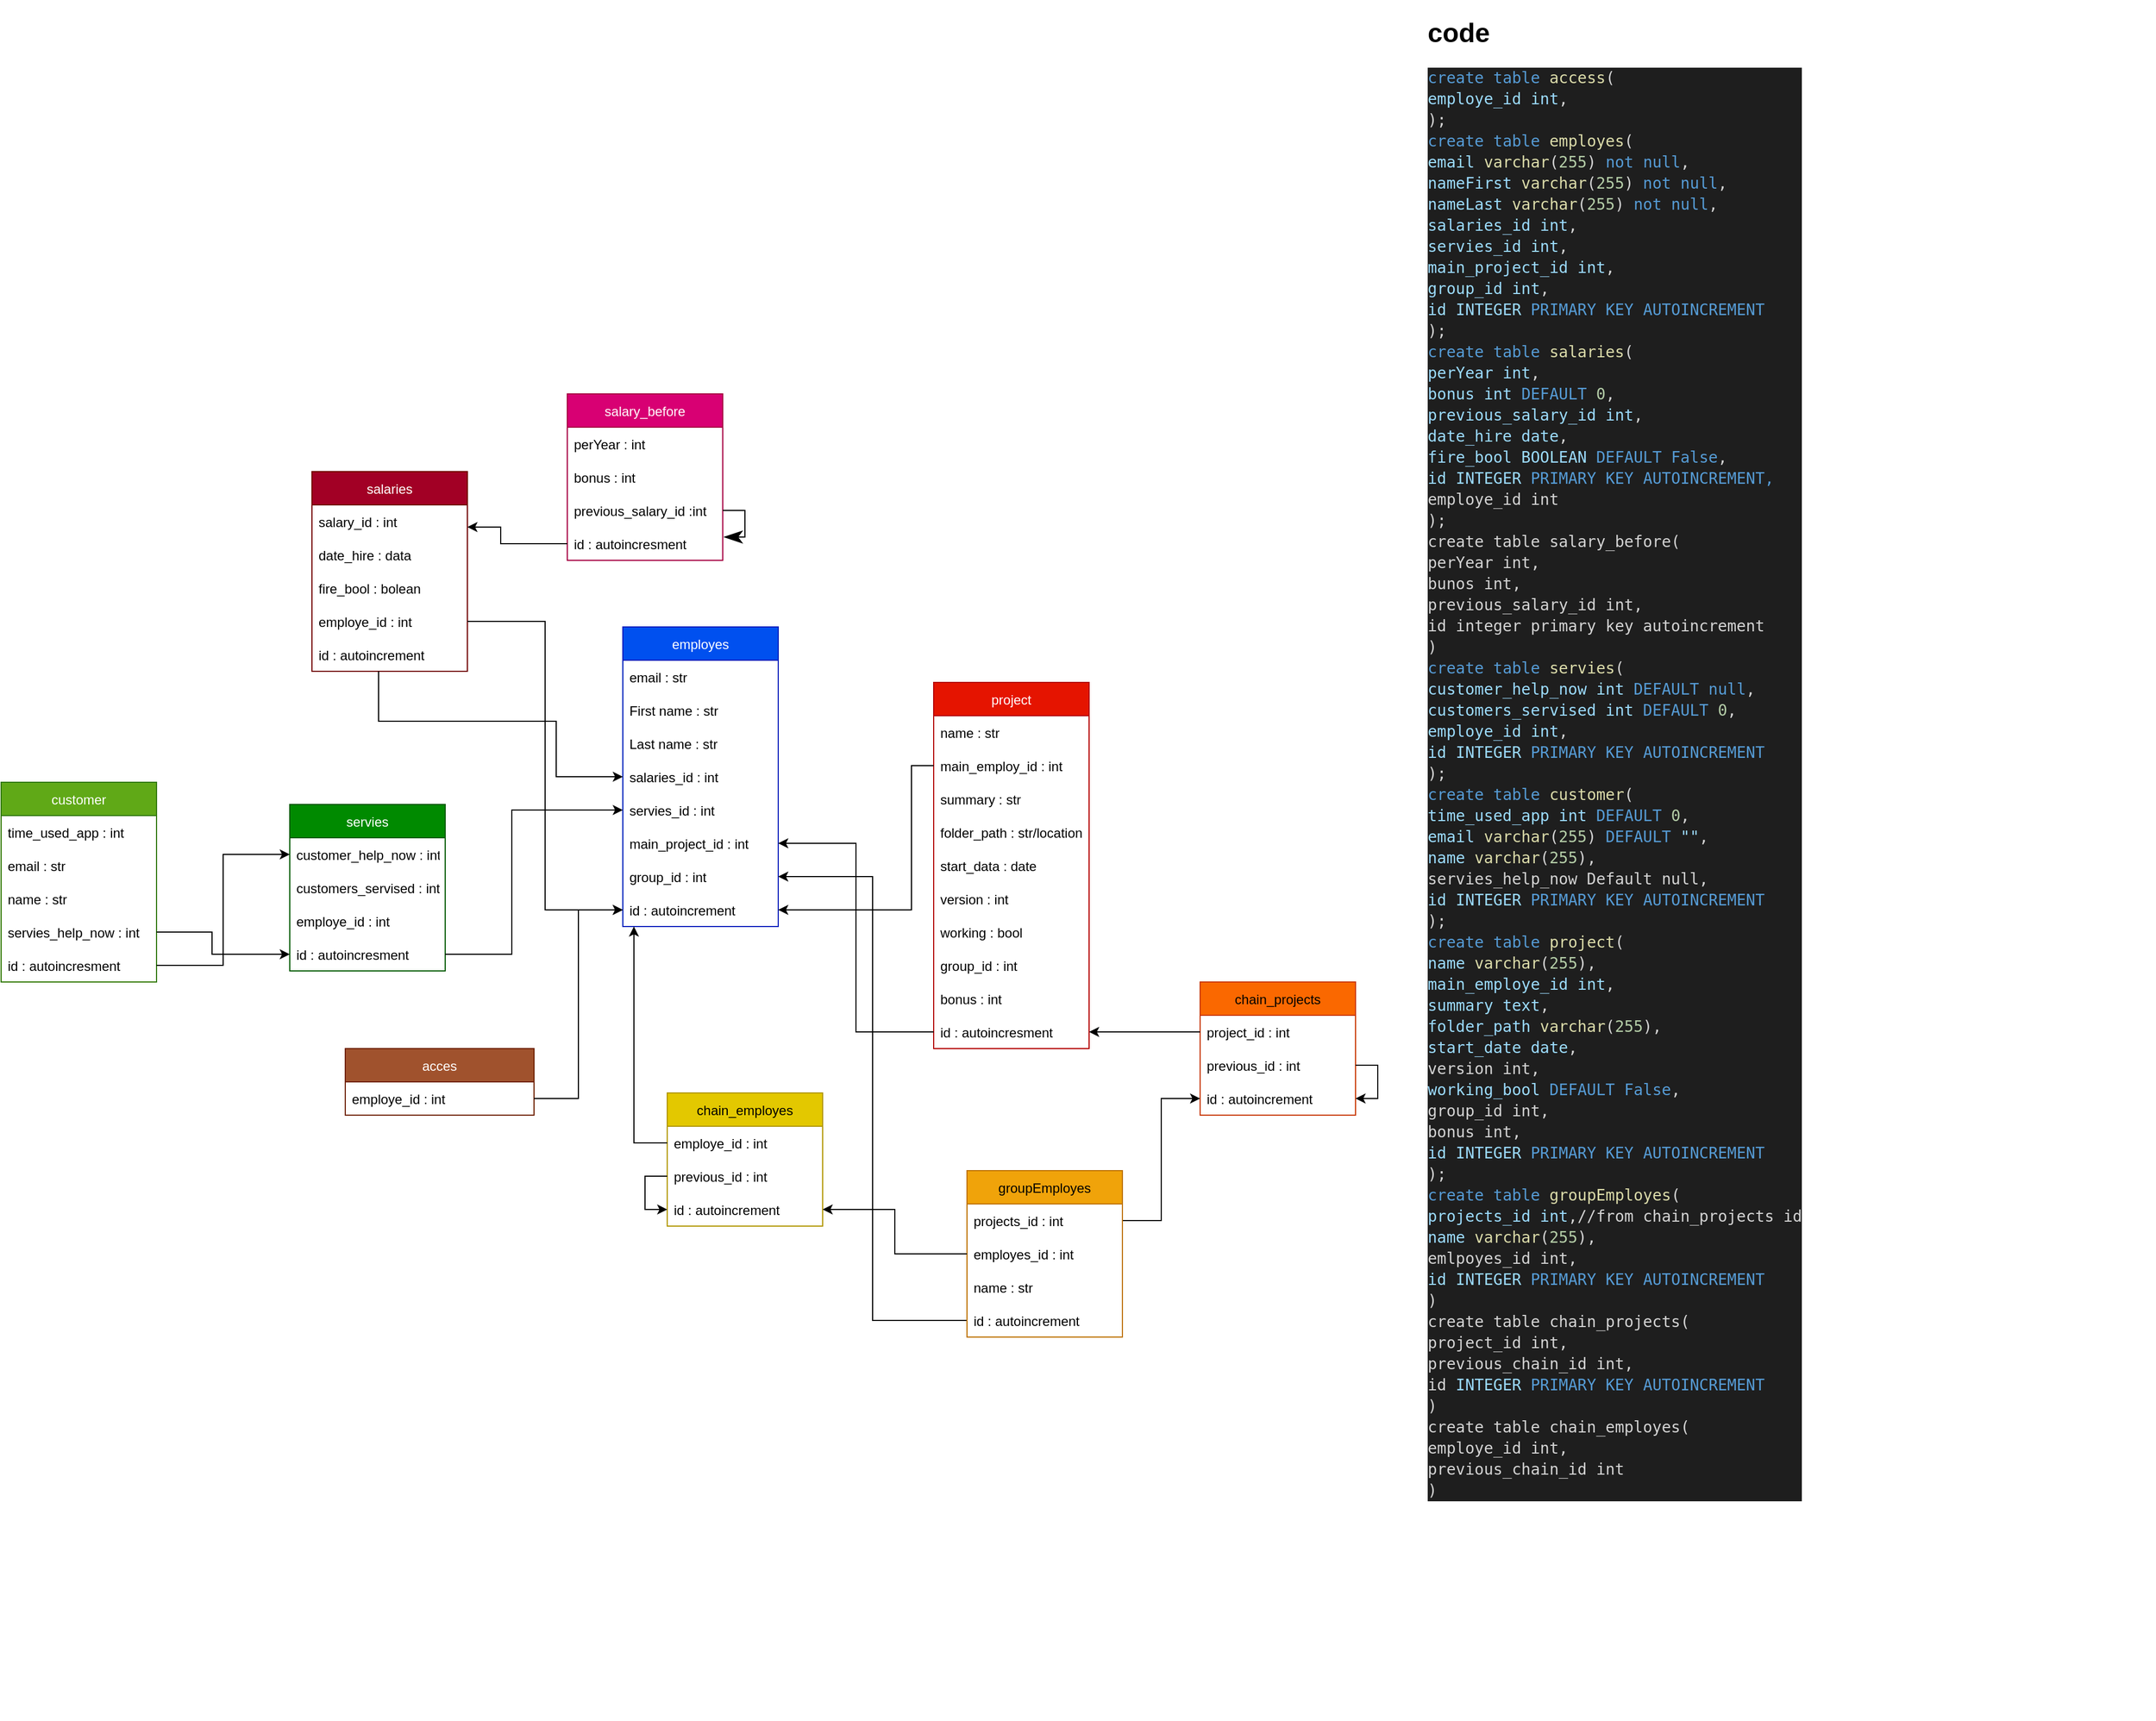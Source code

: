 <mxfile version="20.3.0" type="device"><diagram name="Page-1" id="e56a1550-8fbb-45ad-956c-1786394a9013"><mxGraphModel dx="1586" dy="1883" grid="1" gridSize="10" guides="1" tooltips="1" connect="1" arrows="1" fold="1" page="1" pageScale="1" pageWidth="1100" pageHeight="850" background="none" math="0" shadow="0"><root><mxCell id="0"/><mxCell id="1" parent="0"/><mxCell id="JQu5WF85a9ylKE_oTRiF-2" value="acces" style="swimlane;fontStyle=0;childLayout=stackLayout;horizontal=1;startSize=30;horizontalStack=0;resizeParent=1;resizeParentMax=0;resizeLast=0;collapsible=1;marginBottom=0;rounded=0;fillColor=#a0522d;fontColor=#ffffff;strokeColor=#6D1F00;" parent="1" vertex="1"><mxGeometry x="330" y="740" width="170" height="60" as="geometry"><mxRectangle x="150" y="130" width="60" height="30" as="alternateBounds"/></mxGeometry></mxCell><mxCell id="JQu5WF85a9ylKE_oTRiF-3" value="employe_id : int" style="text;strokeColor=none;fillColor=none;align=left;verticalAlign=middle;spacingLeft=4;spacingRight=4;overflow=hidden;points=[[0,0.5],[1,0.5]];portConstraint=eastwest;rotatable=0;rounded=0;" parent="JQu5WF85a9ylKE_oTRiF-2" vertex="1"><mxGeometry y="30" width="170" height="30" as="geometry"/></mxCell><mxCell id="JQu5WF85a9ylKE_oTRiF-6" value="&lt;h1&gt;&lt;span style=&quot;background-color: initial;&quot;&gt;code&lt;/span&gt;&lt;/h1&gt;&lt;h1&gt;&lt;div style=&quot;background-color: rgb(30, 30, 30); font-family: &amp;quot;Droid Sans Mono&amp;quot;, &amp;quot;monospace&amp;quot;, monospace; font-weight: normal; font-size: 14px; line-height: 19px;&quot;&gt;&lt;div style=&quot;color: rgb(212, 212, 212);&quot;&gt;&lt;span style=&quot;color: #569cd6;&quot;&gt;create&lt;/span&gt; &lt;span style=&quot;color: #569cd6;&quot;&gt;table&lt;/span&gt; &lt;span style=&quot;color: #dcdcaa;&quot;&gt;access&lt;/span&gt;(&lt;/div&gt;&lt;div style=&quot;color: rgb(212, 212, 212);&quot;&gt;&lt;span style=&quot;color: rgb(156, 220, 254);&quot;&gt;employe_id&lt;/span&gt; &lt;span style=&quot;color: rgb(156, 220, 254);&quot;&gt;int&lt;/span&gt;,&lt;br&gt;&lt;/div&gt;&lt;div style=&quot;color: rgb(212, 212, 212);&quot;&gt;);&lt;br&gt;&lt;/div&gt;&lt;div style=&quot;color: rgb(212, 212, 212);&quot;&gt;&lt;span style=&quot;color: #569cd6;&quot;&gt;create&lt;/span&gt; &lt;span style=&quot;color: #569cd6;&quot;&gt;table&lt;/span&gt; &lt;span style=&quot;color: #dcdcaa;&quot;&gt;employes&lt;/span&gt;(&lt;/div&gt;&lt;div style=&quot;color: rgb(212, 212, 212);&quot;&gt;    &lt;span style=&quot;color: #9cdcfe;&quot;&gt;email&lt;/span&gt; &lt;span style=&quot;color: #dcdcaa;&quot;&gt;varchar&lt;/span&gt;(&lt;span style=&quot;color: #b5cea8;&quot;&gt;255&lt;/span&gt;) &lt;span style=&quot;color: #569cd6;&quot;&gt;not&lt;/span&gt; &lt;span style=&quot;color: #569cd6;&quot;&gt;null&lt;/span&gt;,&lt;/div&gt;&lt;div style=&quot;color: rgb(212, 212, 212);&quot;&gt;    &lt;span style=&quot;color: #9cdcfe;&quot;&gt;nameFirst&lt;/span&gt; &lt;span style=&quot;color: #dcdcaa;&quot;&gt;varchar&lt;/span&gt;(&lt;span style=&quot;color: #b5cea8;&quot;&gt;255&lt;/span&gt;) &lt;span style=&quot;color: #569cd6;&quot;&gt;not&lt;/span&gt; &lt;span style=&quot;color: #569cd6;&quot;&gt;null&lt;/span&gt;,&lt;/div&gt;&lt;div style=&quot;color: rgb(212, 212, 212);&quot;&gt;    &lt;span style=&quot;color: #9cdcfe;&quot;&gt;nameLast&lt;/span&gt; &lt;span style=&quot;color: #dcdcaa;&quot;&gt;varchar&lt;/span&gt;(&lt;span style=&quot;color: #b5cea8;&quot;&gt;255&lt;/span&gt;) &lt;span style=&quot;color: #569cd6;&quot;&gt;not&lt;/span&gt; &lt;span style=&quot;color: #569cd6;&quot;&gt;null&lt;/span&gt;,&lt;/div&gt;&lt;div style=&quot;color: rgb(212, 212, 212);&quot;&gt;    &lt;span style=&quot;color: #9cdcfe;&quot;&gt;salaries_id&lt;/span&gt; &lt;span style=&quot;color: #9cdcfe;&quot;&gt;int&lt;/span&gt;,&lt;/div&gt;&lt;div style=&quot;color: rgb(212, 212, 212);&quot;&gt;    &lt;span style=&quot;color: #9cdcfe;&quot;&gt;servies_id&lt;/span&gt; &lt;span style=&quot;color: #9cdcfe;&quot;&gt;int&lt;/span&gt;,&lt;/div&gt;&lt;div style=&quot;color: rgb(212, 212, 212);&quot;&gt;    &lt;span style=&quot;color: #9cdcfe;&quot;&gt;main_project_id&lt;/span&gt; &lt;span style=&quot;color: #9cdcfe;&quot;&gt;int&lt;/span&gt;,&lt;/div&gt;&lt;div style=&quot;color: rgb(212, 212, 212);&quot;&gt;    &lt;span style=&quot;color: #9cdcfe;&quot;&gt;group_id&lt;/span&gt; &lt;span style=&quot;color: #9cdcfe;&quot;&gt;int&lt;/span&gt;,&lt;/div&gt;&lt;div style=&quot;color: rgb(212, 212, 212);&quot;&gt;    &lt;span style=&quot;color: #9cdcfe;&quot;&gt;id&lt;/span&gt; &lt;span style=&quot;color: #9cdcfe;&quot;&gt;INTEGER&lt;/span&gt; &lt;span style=&quot;color: #569cd6;&quot;&gt;PRIMARY&lt;/span&gt; &lt;span style=&quot;color: #569cd6;&quot;&gt;KEY&lt;/span&gt; &lt;span style=&quot;color: #569cd6;&quot;&gt;AUTOINCREMENT&lt;/span&gt;&lt;/div&gt;&lt;div style=&quot;color: rgb(212, 212, 212);&quot;&gt;);&lt;/div&gt;&lt;div style=&quot;color: rgb(212, 212, 212);&quot;&gt;&lt;span style=&quot;color: #569cd6;&quot;&gt;create&lt;/span&gt; &lt;span style=&quot;color: #569cd6;&quot;&gt;table&lt;/span&gt; &lt;span style=&quot;color: #dcdcaa;&quot;&gt;salaries&lt;/span&gt;(&lt;/div&gt;&lt;div style=&quot;color: rgb(212, 212, 212);&quot;&gt;    &lt;span style=&quot;color: #9cdcfe;&quot;&gt;perYear&lt;/span&gt; &lt;span style=&quot;color: #9cdcfe;&quot;&gt;int&lt;/span&gt;,&lt;/div&gt;&lt;div style=&quot;color: rgb(212, 212, 212);&quot;&gt;    &lt;span style=&quot;color: #9cdcfe;&quot;&gt;bonus&lt;/span&gt; &lt;span style=&quot;color: #9cdcfe;&quot;&gt;int&lt;/span&gt; &lt;span style=&quot;color: #569cd6;&quot;&gt;DEFAULT&lt;/span&gt; &lt;span style=&quot;color: #b5cea8;&quot;&gt;0&lt;/span&gt;,&lt;/div&gt;&lt;div style=&quot;&quot;&gt;&lt;font color=&quot;#9cdcfe&quot;&gt;previous_salary_id int&lt;/font&gt;&lt;font color=&quot;#d4d4d4&quot;&gt;,&lt;/font&gt;&lt;/div&gt;&lt;div style=&quot;color: rgb(212, 212, 212);&quot;&gt;    &lt;span style=&quot;color: #9cdcfe;&quot;&gt;date_hire&lt;/span&gt; &lt;span style=&quot;color: #9cdcfe;&quot;&gt;date&lt;/span&gt;,&lt;/div&gt;&lt;div style=&quot;color: rgb(212, 212, 212);&quot;&gt;    &lt;span style=&quot;color: #9cdcfe;&quot;&gt;fire_bool&lt;/span&gt; &lt;span style=&quot;color: #9cdcfe;&quot;&gt;BOOLEAN&lt;/span&gt; &lt;span style=&quot;color: #569cd6;&quot;&gt;DEFAULT&lt;/span&gt; &lt;span style=&quot;color: #569cd6;&quot;&gt;False&lt;/span&gt;,&lt;/div&gt;&lt;div style=&quot;color: rgb(212, 212, 212);&quot;&gt;&lt;span style=&quot;color: rgb(156, 220, 254);&quot;&gt;id&lt;/span&gt; &lt;span style=&quot;color: rgb(156, 220, 254);&quot;&gt;INTEGER&lt;/span&gt; &lt;span style=&quot;color: rgb(86, 156, 214);&quot;&gt;PRIMARY&lt;/span&gt; &lt;span style=&quot;color: rgb(86, 156, 214);&quot;&gt;KEY&lt;/span&gt; &lt;span style=&quot;color: rgb(86, 156, 214);&quot;&gt;AUTOINCREMENT,&lt;/span&gt;&lt;br&gt;&lt;/div&gt;&lt;div style=&quot;color: rgb(212, 212, 212);&quot;&gt;employe_id int&lt;/div&gt;&lt;div style=&quot;color: rgb(212, 212, 212);&quot;&gt;);&lt;/div&gt;&lt;div style=&quot;color: rgb(212, 212, 212);&quot;&gt;create table salary_before(&lt;br&gt;&lt;/div&gt;&lt;div style=&quot;color: rgb(212, 212, 212);&quot;&gt;perYear int,&lt;/div&gt;&lt;div style=&quot;color: rgb(212, 212, 212);&quot;&gt;bunos int,&lt;/div&gt;&lt;div style=&quot;color: rgb(212, 212, 212);&quot;&gt;previous_salary_id int,&lt;/div&gt;&lt;div style=&quot;color: rgb(212, 212, 212);&quot;&gt;id integer primary key autoincrement&lt;/div&gt;&lt;div style=&quot;color: rgb(212, 212, 212);&quot;&gt;)&lt;/div&gt;&lt;div style=&quot;color: rgb(212, 212, 212);&quot;&gt;&lt;span style=&quot;color: #569cd6;&quot;&gt;create&lt;/span&gt; &lt;span style=&quot;color: #569cd6;&quot;&gt;table&lt;/span&gt; &lt;span style=&quot;color: #dcdcaa;&quot;&gt;servies&lt;/span&gt;(&lt;/div&gt;&lt;div style=&quot;color: rgb(212, 212, 212);&quot;&gt;    &lt;span style=&quot;color: #9cdcfe;&quot;&gt;customer_help_now&lt;/span&gt; &lt;span style=&quot;color: #9cdcfe;&quot;&gt;int&lt;/span&gt; &lt;span style=&quot;color: #569cd6;&quot;&gt;DEFAULT&lt;/span&gt; &lt;span style=&quot;color: #569cd6;&quot;&gt;null&lt;/span&gt;,&lt;/div&gt;&lt;div style=&quot;color: rgb(212, 212, 212);&quot;&gt;    &lt;span style=&quot;color: #9cdcfe;&quot;&gt;customers_servised&lt;/span&gt; &lt;span style=&quot;color: #9cdcfe;&quot;&gt;int&lt;/span&gt; &lt;span style=&quot;color: #569cd6;&quot;&gt;DEFAULT&lt;/span&gt; &lt;span style=&quot;color: #b5cea8;&quot;&gt;0&lt;/span&gt;,&lt;/div&gt;&lt;div style=&quot;color: rgb(212, 212, 212);&quot;&gt;    &lt;span style=&quot;color: #9cdcfe;&quot;&gt;employe_id&lt;/span&gt; &lt;span style=&quot;color: #9cdcfe;&quot;&gt;int&lt;/span&gt;,&lt;/div&gt;&lt;div style=&quot;color: rgb(212, 212, 212);&quot;&gt;    &lt;span style=&quot;color: #9cdcfe;&quot;&gt;id&lt;/span&gt; &lt;span style=&quot;color: #9cdcfe;&quot;&gt;INTEGER&lt;/span&gt; &lt;span style=&quot;color: #569cd6;&quot;&gt;PRIMARY&lt;/span&gt; &lt;span style=&quot;color: #569cd6;&quot;&gt;KEY&lt;/span&gt; &lt;span style=&quot;color: #569cd6;&quot;&gt;AUTOINCREMENT&lt;/span&gt;&lt;/div&gt;&lt;div style=&quot;color: rgb(212, 212, 212);&quot;&gt;);&lt;/div&gt;&lt;div style=&quot;color: rgb(212, 212, 212);&quot;&gt;&lt;span style=&quot;color: #569cd6;&quot;&gt;create&lt;/span&gt; &lt;span style=&quot;color: #569cd6;&quot;&gt;table&lt;/span&gt; &lt;span style=&quot;color: #dcdcaa;&quot;&gt;customer&lt;/span&gt;(&lt;/div&gt;&lt;div style=&quot;color: rgb(212, 212, 212);&quot;&gt;    &lt;span style=&quot;color: #9cdcfe;&quot;&gt;time_used_app&lt;/span&gt; &lt;span style=&quot;color: #9cdcfe;&quot;&gt;int&lt;/span&gt; &lt;span style=&quot;color: #569cd6;&quot;&gt;DEFAULT&lt;/span&gt; &lt;span style=&quot;color: #b5cea8;&quot;&gt;0&lt;/span&gt;,&lt;/div&gt;&lt;div style=&quot;color: rgb(212, 212, 212);&quot;&gt;    &lt;span style=&quot;color: #9cdcfe;&quot;&gt;email&lt;/span&gt; &lt;span style=&quot;color: #dcdcaa;&quot;&gt;varchar&lt;/span&gt;(&lt;span style=&quot;color: #b5cea8;&quot;&gt;255&lt;/span&gt;) &lt;span style=&quot;color: #569cd6;&quot;&gt;DEFAULT&lt;/span&gt; &lt;span style=&quot;color: #9cdcfe;&quot;&gt;&quot;&quot;&lt;/span&gt;,&lt;/div&gt;&lt;div style=&quot;color: rgb(212, 212, 212);&quot;&gt;    &lt;span style=&quot;color: #9cdcfe;&quot;&gt;name&lt;/span&gt; &lt;span style=&quot;color: #dcdcaa;&quot;&gt;varchar&lt;/span&gt;(&lt;span style=&quot;color: #b5cea8;&quot;&gt;255&lt;/span&gt;),&lt;/div&gt;&lt;div style=&quot;color: rgb(212, 212, 212);&quot;&gt;servies_help_now Default null,&lt;/div&gt;&lt;div style=&quot;color: rgb(212, 212, 212);&quot;&gt;    &lt;span style=&quot;color: #9cdcfe;&quot;&gt;id&lt;/span&gt; &lt;span style=&quot;color: #9cdcfe;&quot;&gt;INTEGER&lt;/span&gt; &lt;span style=&quot;color: #569cd6;&quot;&gt;PRIMARY&lt;/span&gt; &lt;span style=&quot;color: #569cd6;&quot;&gt;KEY&lt;/span&gt; &lt;span style=&quot;color: #569cd6;&quot;&gt;AUTOINCREMENT&lt;/span&gt;&lt;/div&gt;&lt;div style=&quot;color: rgb(212, 212, 212);&quot;&gt;);&lt;/div&gt;&lt;div style=&quot;color: rgb(212, 212, 212);&quot;&gt;&lt;span style=&quot;color: #569cd6;&quot;&gt;create&lt;/span&gt; &lt;span style=&quot;color: #569cd6;&quot;&gt;table&lt;/span&gt; &lt;span style=&quot;color: #dcdcaa;&quot;&gt;project&lt;/span&gt;(&lt;/div&gt;&lt;div style=&quot;color: rgb(212, 212, 212);&quot;&gt;    &lt;span style=&quot;color: #9cdcfe;&quot;&gt;name&lt;/span&gt; &lt;span style=&quot;color: #dcdcaa;&quot;&gt;varchar&lt;/span&gt;(&lt;span style=&quot;color: #b5cea8;&quot;&gt;255&lt;/span&gt;),&lt;/div&gt;&lt;div style=&quot;color: rgb(212, 212, 212);&quot;&gt;    &lt;span style=&quot;color: #9cdcfe;&quot;&gt;main_employe_id&lt;/span&gt; &lt;span style=&quot;color: #9cdcfe;&quot;&gt;int&lt;/span&gt;,&lt;/div&gt;&lt;div style=&quot;color: rgb(212, 212, 212);&quot;&gt;    &lt;span style=&quot;color: #9cdcfe;&quot;&gt;summary&lt;/span&gt; &lt;span style=&quot;color: #9cdcfe;&quot;&gt;text&lt;/span&gt;,&lt;/div&gt;&lt;div style=&quot;color: rgb(212, 212, 212);&quot;&gt;    &lt;span style=&quot;color: #9cdcfe;&quot;&gt;folder_path&lt;/span&gt; &lt;span style=&quot;color: #dcdcaa;&quot;&gt;varchar&lt;/span&gt;(&lt;span style=&quot;color: #b5cea8;&quot;&gt;255&lt;/span&gt;),&lt;/div&gt;&lt;div style=&quot;color: rgb(212, 212, 212);&quot;&gt;    &lt;span style=&quot;color: #9cdcfe;&quot;&gt;start_date&lt;/span&gt; &lt;span style=&quot;color: #9cdcfe;&quot;&gt;date&lt;/span&gt;,&lt;/div&gt;&lt;div style=&quot;color: rgb(212, 212, 212);&quot;&gt;version int,&lt;/div&gt;&lt;div style=&quot;color: rgb(212, 212, 212);&quot;&gt;    &lt;span style=&quot;color: #9cdcfe;&quot;&gt;working_bool&lt;/span&gt; &lt;span style=&quot;color: #569cd6;&quot;&gt;DEFAULT&lt;/span&gt; &lt;span style=&quot;color: #569cd6;&quot;&gt;False&lt;/span&gt;,&lt;/div&gt;&lt;div style=&quot;color: rgb(212, 212, 212);&quot;&gt;group_id int,&lt;/div&gt;&lt;div style=&quot;color: rgb(212, 212, 212);&quot;&gt;bonus int,&lt;/div&gt;&lt;div style=&quot;color: rgb(212, 212, 212);&quot;&gt;    &lt;span style=&quot;color: #9cdcfe;&quot;&gt;id&lt;/span&gt; &lt;span style=&quot;color: #9cdcfe;&quot;&gt;INTEGER&lt;/span&gt; &lt;span style=&quot;color: #569cd6;&quot;&gt;PRIMARY&lt;/span&gt; &lt;span style=&quot;color: #569cd6;&quot;&gt;KEY&lt;/span&gt; &lt;span style=&quot;color: #569cd6;&quot;&gt;AUTOINCREMENT&lt;/span&gt;&lt;/div&gt;&lt;div style=&quot;color: rgb(212, 212, 212);&quot;&gt;);&lt;/div&gt;&lt;div style=&quot;color: rgb(212, 212, 212);&quot;&gt;&lt;div style=&quot;line-height: 19px;&quot;&gt;&lt;div&gt;&lt;span style=&quot;color: #569cd6;&quot;&gt;create&lt;/span&gt; &lt;span style=&quot;color: #569cd6;&quot;&gt;table&lt;/span&gt; &lt;span style=&quot;color: #dcdcaa;&quot;&gt;groupEmployes&lt;/span&gt;(&lt;/div&gt;&lt;div&gt;&lt;span style=&quot;color: #9cdcfe;&quot;&gt;projects_id&lt;/span&gt; &lt;span style=&quot;color: #9cdcfe;&quot;&gt;int&lt;/span&gt;,//from chain_projects id&lt;/div&gt;&lt;div&gt;    &lt;span style=&quot;color: #9cdcfe;&quot;&gt;name&lt;/span&gt; &lt;span style=&quot;color: #dcdcaa;&quot;&gt;varchar&lt;/span&gt;(&lt;span style=&quot;color: #b5cea8;&quot;&gt;255&lt;/span&gt;),&lt;/div&gt;&lt;div&gt;emlpoyes_id int,&lt;/div&gt;&lt;div&gt;    &lt;span style=&quot;color: #9cdcfe;&quot;&gt;id&lt;/span&gt; &lt;span style=&quot;color: #9cdcfe;&quot;&gt;INTEGER&lt;/span&gt; &lt;span style=&quot;color: #569cd6;&quot;&gt;PRIMARY&lt;/span&gt; &lt;span style=&quot;color: #569cd6;&quot;&gt;KEY&lt;/span&gt; &lt;span style=&quot;color: #569cd6;&quot;&gt;AUTOINCREMENT&lt;/span&gt;&lt;/div&gt;&lt;div&gt;)&lt;/div&gt;&lt;div&gt;create table chain_projects(&lt;/div&gt;&lt;div&gt;project_id int,&lt;/div&gt;&lt;div&gt;previous_chain_id int,&lt;/div&gt;&lt;div&gt;id&amp;nbsp;&lt;span style=&quot;color: rgb(156, 220, 254);&quot;&gt;INTEGER&lt;/span&gt;&amp;nbsp;&lt;span style=&quot;color: rgb(86, 156, 214);&quot;&gt;PRIMARY&lt;/span&gt;&amp;nbsp;&lt;span style=&quot;color: rgb(86, 156, 214);&quot;&gt;KEY&lt;/span&gt;&amp;nbsp;&lt;span style=&quot;color: rgb(86, 156, 214);&quot;&gt;AUTOINCREMENT&lt;/span&gt;&lt;/div&gt;&lt;div&gt;)&lt;/div&gt;&lt;div&gt;create table chain_employes(&lt;/div&gt;&lt;div&gt;employe_id int,&lt;/div&gt;&lt;div&gt;previous_chain_id int&lt;/div&gt;&lt;div&gt;)&lt;/div&gt;&lt;/div&gt;&lt;/div&gt;&lt;/div&gt;&lt;/h1&gt;" style="text;html=1;strokeColor=none;fillColor=none;spacing=5;spacingTop=-20;whiteSpace=wrap;overflow=hidden;rounded=0;" parent="1" vertex="1"><mxGeometry x="1300" y="-195" width="660" height="1540" as="geometry"/></mxCell><mxCell id="JQu5WF85a9ylKE_oTRiF-7" value="employes" style="swimlane;fontStyle=0;childLayout=stackLayout;horizontal=1;startSize=30;horizontalStack=0;resizeParent=1;resizeParentMax=0;resizeLast=0;collapsible=1;marginBottom=0;shadow=0;rounded=0;fillColor=#0050ef;strokeColor=#001DBC;fontColor=#ffffff;" parent="1" vertex="1"><mxGeometry x="580" y="360" width="140" height="270" as="geometry"/></mxCell><mxCell id="JQu5WF85a9ylKE_oTRiF-8" value="email : str" style="text;strokeColor=none;fillColor=none;align=left;verticalAlign=middle;spacingLeft=4;spacingRight=4;overflow=hidden;points=[[0,0.5],[1,0.5]];portConstraint=eastwest;rotatable=0;rounded=0;" parent="JQu5WF85a9ylKE_oTRiF-7" vertex="1"><mxGeometry y="30" width="140" height="30" as="geometry"/></mxCell><mxCell id="JQu5WF85a9ylKE_oTRiF-9" value="First name : str" style="text;strokeColor=none;fillColor=none;align=left;verticalAlign=middle;spacingLeft=4;spacingRight=4;overflow=hidden;points=[[0,0.5],[1,0.5]];portConstraint=eastwest;rotatable=0;rounded=0;" parent="JQu5WF85a9ylKE_oTRiF-7" vertex="1"><mxGeometry y="60" width="140" height="30" as="geometry"/></mxCell><mxCell id="JQu5WF85a9ylKE_oTRiF-10" value="Last name : str" style="text;strokeColor=none;fillColor=none;align=left;verticalAlign=middle;spacingLeft=4;spacingRight=4;overflow=hidden;points=[[0,0.5],[1,0.5]];portConstraint=eastwest;rotatable=0;rounded=0;" parent="JQu5WF85a9ylKE_oTRiF-7" vertex="1"><mxGeometry y="90" width="140" height="30" as="geometry"/></mxCell><mxCell id="JQu5WF85a9ylKE_oTRiF-16" value="salaries_id : int" style="text;strokeColor=none;fillColor=none;align=left;verticalAlign=middle;spacingLeft=4;spacingRight=4;overflow=hidden;points=[[0,0.5],[1,0.5]];portConstraint=eastwest;rotatable=0;rounded=0;" parent="JQu5WF85a9ylKE_oTRiF-7" vertex="1"><mxGeometry y="120" width="140" height="30" as="geometry"/></mxCell><mxCell id="JQu5WF85a9ylKE_oTRiF-17" value="servies_id : int" style="text;strokeColor=none;fillColor=none;align=left;verticalAlign=middle;spacingLeft=4;spacingRight=4;overflow=hidden;points=[[0,0.5],[1,0.5]];portConstraint=eastwest;rotatable=0;rounded=0;" parent="JQu5WF85a9ylKE_oTRiF-7" vertex="1"><mxGeometry y="150" width="140" height="30" as="geometry"/></mxCell><mxCell id="JQu5WF85a9ylKE_oTRiF-18" value="main_project_id : int" style="text;strokeColor=none;fillColor=none;align=left;verticalAlign=middle;spacingLeft=4;spacingRight=4;overflow=hidden;points=[[0,0.5],[1,0.5]];portConstraint=eastwest;rotatable=0;rounded=0;" parent="JQu5WF85a9ylKE_oTRiF-7" vertex="1"><mxGeometry y="180" width="140" height="30" as="geometry"/></mxCell><mxCell id="JQu5WF85a9ylKE_oTRiF-19" value="group_id : int " style="text;strokeColor=none;fillColor=none;align=left;verticalAlign=middle;spacingLeft=4;spacingRight=4;overflow=hidden;points=[[0,0.5],[1,0.5]];portConstraint=eastwest;rotatable=0;rounded=0;" parent="JQu5WF85a9ylKE_oTRiF-7" vertex="1"><mxGeometry y="210" width="140" height="30" as="geometry"/></mxCell><mxCell id="JQu5WF85a9ylKE_oTRiF-20" value="id : autoincrement" style="text;strokeColor=none;fillColor=none;align=left;verticalAlign=middle;spacingLeft=4;spacingRight=4;overflow=hidden;points=[[0,0.5],[1,0.5]];portConstraint=eastwest;rotatable=0;rounded=0;" parent="JQu5WF85a9ylKE_oTRiF-7" vertex="1"><mxGeometry y="240" width="140" height="30" as="geometry"/></mxCell><mxCell id="JQu5WF85a9ylKE_oTRiF-25" style="edgeStyle=orthogonalEdgeStyle;rounded=0;orthogonalLoop=1;jettySize=auto;html=1;exitX=1;exitY=0.5;exitDx=0;exitDy=0;entryX=0;entryY=0.5;entryDx=0;entryDy=0;" parent="1" source="JQu5WF85a9ylKE_oTRiF-3" target="JQu5WF85a9ylKE_oTRiF-20" edge="1"><mxGeometry relative="1" as="geometry"/></mxCell><mxCell id="JQu5WF85a9ylKE_oTRiF-26" value="salaries" style="swimlane;fontStyle=0;childLayout=stackLayout;horizontal=1;startSize=30;horizontalStack=0;resizeParent=1;resizeParentMax=0;resizeLast=0;collapsible=1;marginBottom=0;shadow=0;rounded=0;fillColor=#a20025;fontColor=#ffffff;strokeColor=#6F0000;" parent="1" vertex="1"><mxGeometry x="300" y="220" width="140" height="180" as="geometry"/></mxCell><mxCell id="JQu5WF85a9ylKE_oTRiF-29" value="salary_id : int" style="text;strokeColor=none;fillColor=none;align=left;verticalAlign=middle;spacingLeft=4;spacingRight=4;overflow=hidden;points=[[0,0.5],[1,0.5]];portConstraint=eastwest;rotatable=0;shadow=0;rounded=0;" parent="JQu5WF85a9ylKE_oTRiF-26" vertex="1"><mxGeometry y="30" width="140" height="30" as="geometry"/></mxCell><mxCell id="JQu5WF85a9ylKE_oTRiF-30" value="date_hire : data" style="text;strokeColor=none;fillColor=none;align=left;verticalAlign=middle;spacingLeft=4;spacingRight=4;overflow=hidden;points=[[0,0.5],[1,0.5]];portConstraint=eastwest;rotatable=0;shadow=0;rounded=0;" parent="JQu5WF85a9ylKE_oTRiF-26" vertex="1"><mxGeometry y="60" width="140" height="30" as="geometry"/></mxCell><mxCell id="JQu5WF85a9ylKE_oTRiF-31" value="fire_bool : bolean" style="text;strokeColor=none;fillColor=none;align=left;verticalAlign=middle;spacingLeft=4;spacingRight=4;overflow=hidden;points=[[0,0.5],[1,0.5]];portConstraint=eastwest;rotatable=0;shadow=0;rounded=0;" parent="JQu5WF85a9ylKE_oTRiF-26" vertex="1"><mxGeometry y="90" width="140" height="30" as="geometry"/></mxCell><mxCell id="JQu5WF85a9ylKE_oTRiF-33" value="employe_id : int" style="text;strokeColor=none;fillColor=none;align=left;verticalAlign=middle;spacingLeft=4;spacingRight=4;overflow=hidden;points=[[0,0.5],[1,0.5]];portConstraint=eastwest;rotatable=0;shadow=0;rounded=0;" parent="JQu5WF85a9ylKE_oTRiF-26" vertex="1"><mxGeometry y="120" width="140" height="30" as="geometry"/></mxCell><mxCell id="JQu5WF85a9ylKE_oTRiF-32" value="id : autoincrement" style="text;strokeColor=none;fillColor=none;align=left;verticalAlign=middle;spacingLeft=4;spacingRight=4;overflow=hidden;points=[[0,0.5],[1,0.5]];portConstraint=eastwest;rotatable=0;shadow=0;rounded=0;" parent="JQu5WF85a9ylKE_oTRiF-26" vertex="1"><mxGeometry y="150" width="140" height="30" as="geometry"/></mxCell><mxCell id="JQu5WF85a9ylKE_oTRiF-35" style="edgeStyle=orthogonalEdgeStyle;rounded=0;orthogonalLoop=1;jettySize=auto;html=1;entryX=0;entryY=0.5;entryDx=0;entryDy=0;exitX=1;exitY=0.5;exitDx=0;exitDy=0;" parent="1" source="JQu5WF85a9ylKE_oTRiF-33" target="JQu5WF85a9ylKE_oTRiF-20" edge="1"><mxGeometry relative="1" as="geometry"><Array as="points"><mxPoint x="510" y="355"/><mxPoint x="510" y="615"/></Array></mxGeometry></mxCell><mxCell id="JQu5WF85a9ylKE_oTRiF-37" style="edgeStyle=orthogonalEdgeStyle;rounded=0;orthogonalLoop=1;jettySize=auto;html=1;entryX=0;entryY=0.5;entryDx=0;entryDy=0;" parent="1" source="JQu5WF85a9ylKE_oTRiF-32" target="JQu5WF85a9ylKE_oTRiF-16" edge="1"><mxGeometry relative="1" as="geometry"><Array as="points"><mxPoint x="360" y="445"/><mxPoint x="520" y="445"/><mxPoint x="520" y="495"/></Array></mxGeometry></mxCell><mxCell id="JQu5WF85a9ylKE_oTRiF-38" value="salary_before" style="swimlane;fontStyle=0;childLayout=stackLayout;horizontal=1;startSize=30;horizontalStack=0;resizeParent=1;resizeParentMax=0;resizeLast=0;collapsible=1;marginBottom=0;shadow=0;rounded=0;fillColor=#d80073;fontColor=#ffffff;strokeColor=#A50040;" parent="1" vertex="1"><mxGeometry x="530" y="150" width="140" height="150" as="geometry"/></mxCell><mxCell id="JQu5WF85a9ylKE_oTRiF-39" value="perYear : int" style="text;strokeColor=none;fillColor=none;align=left;verticalAlign=middle;spacingLeft=4;spacingRight=4;overflow=hidden;points=[[0,0.5],[1,0.5]];portConstraint=eastwest;rotatable=0;shadow=0;rounded=0;" parent="JQu5WF85a9ylKE_oTRiF-38" vertex="1"><mxGeometry y="30" width="140" height="30" as="geometry"/></mxCell><mxCell id="JQu5WF85a9ylKE_oTRiF-40" value="bonus : int" style="text;strokeColor=none;fillColor=none;align=left;verticalAlign=middle;spacingLeft=4;spacingRight=4;overflow=hidden;points=[[0,0.5],[1,0.5]];portConstraint=eastwest;rotatable=0;shadow=0;rounded=0;" parent="JQu5WF85a9ylKE_oTRiF-38" vertex="1"><mxGeometry y="60" width="140" height="30" as="geometry"/></mxCell><mxCell id="JQu5WF85a9ylKE_oTRiF-106" style="edgeStyle=orthogonalEdgeStyle;orthogonalLoop=1;jettySize=auto;html=1;entryX=1.007;entryY=0.3;entryDx=0;entryDy=0;entryPerimeter=0;fontSize=12;endArrow=classicThin;startSize=14;endSize=14;exitX=1;exitY=0.5;exitDx=0;exitDy=0;rounded=0;strokeColor=default;endFill=1;" parent="JQu5WF85a9ylKE_oTRiF-38" source="JQu5WF85a9ylKE_oTRiF-44" target="JQu5WF85a9ylKE_oTRiF-41" edge="1"><mxGeometry relative="1" as="geometry"><Array as="points"><mxPoint x="160" y="105"/><mxPoint x="160" y="129"/></Array></mxGeometry></mxCell><mxCell id="JQu5WF85a9ylKE_oTRiF-44" value="previous_salary_id :int" style="text;strokeColor=none;fillColor=none;align=left;verticalAlign=middle;spacingLeft=4;spacingRight=4;overflow=hidden;points=[[0,0.5],[1,0.5]];portConstraint=eastwest;rotatable=0;shadow=0;rounded=0;" parent="JQu5WF85a9ylKE_oTRiF-38" vertex="1"><mxGeometry y="90" width="140" height="30" as="geometry"/></mxCell><mxCell id="JQu5WF85a9ylKE_oTRiF-41" value="id : autoincresment" style="text;strokeColor=none;fillColor=none;align=left;verticalAlign=middle;spacingLeft=4;spacingRight=4;overflow=hidden;points=[[0,0.5],[1,0.5]];portConstraint=eastwest;rotatable=0;shadow=0;rounded=0;" parent="JQu5WF85a9ylKE_oTRiF-38" vertex="1"><mxGeometry y="120" width="140" height="30" as="geometry"/></mxCell><mxCell id="JQu5WF85a9ylKE_oTRiF-46" style="edgeStyle=orthogonalEdgeStyle;rounded=0;orthogonalLoop=1;jettySize=auto;html=1;" parent="1" source="JQu5WF85a9ylKE_oTRiF-41" edge="1"><mxGeometry relative="1" as="geometry"><mxPoint x="440" y="270" as="targetPoint"/><Array as="points"><mxPoint x="470" y="285"/><mxPoint x="470" y="270"/><mxPoint x="440" y="270"/></Array></mxGeometry></mxCell><mxCell id="JQu5WF85a9ylKE_oTRiF-47" value="servies" style="swimlane;fontStyle=0;childLayout=stackLayout;horizontal=1;startSize=30;horizontalStack=0;resizeParent=1;resizeParentMax=0;resizeLast=0;collapsible=1;marginBottom=0;shadow=0;rounded=0;fillColor=#008a00;fontColor=#ffffff;strokeColor=#005700;" parent="1" vertex="1"><mxGeometry x="280" y="520" width="140" height="150" as="geometry"/></mxCell><mxCell id="JQu5WF85a9ylKE_oTRiF-48" value="customer_help_now : int" style="text;strokeColor=none;fillColor=none;align=left;verticalAlign=middle;spacingLeft=4;spacingRight=4;overflow=hidden;points=[[0,0.5],[1,0.5]];portConstraint=eastwest;rotatable=0;shadow=0;rounded=0;" parent="JQu5WF85a9ylKE_oTRiF-47" vertex="1"><mxGeometry y="30" width="140" height="30" as="geometry"/></mxCell><mxCell id="JQu5WF85a9ylKE_oTRiF-49" value="customers_servised : int" style="text;strokeColor=none;fillColor=none;align=left;verticalAlign=middle;spacingLeft=4;spacingRight=4;overflow=hidden;points=[[0,0.5],[1,0.5]];portConstraint=eastwest;rotatable=0;shadow=0;rounded=0;" parent="JQu5WF85a9ylKE_oTRiF-47" vertex="1"><mxGeometry y="60" width="140" height="30" as="geometry"/></mxCell><mxCell id="JQu5WF85a9ylKE_oTRiF-50" value="employe_id : int" style="text;strokeColor=none;fillColor=none;align=left;verticalAlign=middle;spacingLeft=4;spacingRight=4;overflow=hidden;points=[[0,0.5],[1,0.5]];portConstraint=eastwest;rotatable=0;shadow=0;rounded=0;" parent="JQu5WF85a9ylKE_oTRiF-47" vertex="1"><mxGeometry y="90" width="140" height="30" as="geometry"/></mxCell><mxCell id="JQu5WF85a9ylKE_oTRiF-51" value="id : autoincresment" style="text;strokeColor=none;fillColor=none;align=left;verticalAlign=middle;spacingLeft=4;spacingRight=4;overflow=hidden;points=[[0,0.5],[1,0.5]];portConstraint=eastwest;rotatable=0;shadow=0;rounded=0;" parent="JQu5WF85a9ylKE_oTRiF-47" vertex="1"><mxGeometry y="120" width="140" height="30" as="geometry"/></mxCell><mxCell id="JQu5WF85a9ylKE_oTRiF-52" style="edgeStyle=orthogonalEdgeStyle;rounded=0;orthogonalLoop=1;jettySize=auto;html=1;entryX=0;entryY=0.5;entryDx=0;entryDy=0;" parent="1" source="JQu5WF85a9ylKE_oTRiF-51" target="JQu5WF85a9ylKE_oTRiF-17" edge="1"><mxGeometry relative="1" as="geometry"><Array as="points"><mxPoint x="480" y="655"/><mxPoint x="480" y="525"/></Array></mxGeometry></mxCell><mxCell id="JQu5WF85a9ylKE_oTRiF-53" value="customer" style="swimlane;fontStyle=0;childLayout=stackLayout;horizontal=1;startSize=30;horizontalStack=0;resizeParent=1;resizeParentMax=0;resizeLast=0;collapsible=1;marginBottom=0;shadow=0;rounded=0;fillColor=#60a917;fontColor=#ffffff;strokeColor=#2D7600;" parent="1" vertex="1"><mxGeometry x="20" y="500" width="140" height="180" as="geometry"/></mxCell><mxCell id="JQu5WF85a9ylKE_oTRiF-54" value="time_used_app : int" style="text;strokeColor=none;fillColor=none;align=left;verticalAlign=middle;spacingLeft=4;spacingRight=4;overflow=hidden;points=[[0,0.5],[1,0.5]];portConstraint=eastwest;rotatable=0;shadow=0;rounded=0;" parent="JQu5WF85a9ylKE_oTRiF-53" vertex="1"><mxGeometry y="30" width="140" height="30" as="geometry"/></mxCell><mxCell id="JQu5WF85a9ylKE_oTRiF-55" value="email : str" style="text;strokeColor=none;fillColor=none;align=left;verticalAlign=middle;spacingLeft=4;spacingRight=4;overflow=hidden;points=[[0,0.5],[1,0.5]];portConstraint=eastwest;rotatable=0;shadow=0;rounded=0;" parent="JQu5WF85a9ylKE_oTRiF-53" vertex="1"><mxGeometry y="60" width="140" height="30" as="geometry"/></mxCell><mxCell id="JQu5WF85a9ylKE_oTRiF-56" value="name : str" style="text;strokeColor=none;fillColor=none;align=left;verticalAlign=middle;spacingLeft=4;spacingRight=4;overflow=hidden;points=[[0,0.5],[1,0.5]];portConstraint=eastwest;rotatable=0;shadow=0;rounded=0;" parent="JQu5WF85a9ylKE_oTRiF-53" vertex="1"><mxGeometry y="90" width="140" height="30" as="geometry"/></mxCell><mxCell id="JQu5WF85a9ylKE_oTRiF-57" value="servies_help_now : int" style="text;strokeColor=none;fillColor=none;align=left;verticalAlign=middle;spacingLeft=4;spacingRight=4;overflow=hidden;points=[[0,0.5],[1,0.5]];portConstraint=eastwest;rotatable=0;shadow=0;rounded=0;" parent="JQu5WF85a9ylKE_oTRiF-53" vertex="1"><mxGeometry y="120" width="140" height="30" as="geometry"/></mxCell><mxCell id="JQu5WF85a9ylKE_oTRiF-58" value="id : autoincresment" style="text;strokeColor=none;fillColor=none;align=left;verticalAlign=middle;spacingLeft=4;spacingRight=4;overflow=hidden;points=[[0,0.5],[1,0.5]];portConstraint=eastwest;rotatable=0;shadow=0;rounded=0;" parent="JQu5WF85a9ylKE_oTRiF-53" vertex="1"><mxGeometry y="150" width="140" height="30" as="geometry"/></mxCell><mxCell id="JQu5WF85a9ylKE_oTRiF-59" style="edgeStyle=orthogonalEdgeStyle;rounded=0;orthogonalLoop=1;jettySize=auto;html=1;entryX=0;entryY=0.5;entryDx=0;entryDy=0;" parent="1" source="JQu5WF85a9ylKE_oTRiF-58" target="JQu5WF85a9ylKE_oTRiF-48" edge="1"><mxGeometry relative="1" as="geometry"/></mxCell><mxCell id="JQu5WF85a9ylKE_oTRiF-60" style="edgeStyle=orthogonalEdgeStyle;rounded=0;orthogonalLoop=1;jettySize=auto;html=1;entryX=0;entryY=0.5;entryDx=0;entryDy=0;" parent="1" source="JQu5WF85a9ylKE_oTRiF-57" target="JQu5WF85a9ylKE_oTRiF-51" edge="1"><mxGeometry relative="1" as="geometry"><Array as="points"><mxPoint x="210" y="635"/><mxPoint x="210" y="655"/></Array></mxGeometry></mxCell><mxCell id="JQu5WF85a9ylKE_oTRiF-61" value="project" style="swimlane;fontStyle=0;childLayout=stackLayout;horizontal=1;startSize=30;horizontalStack=0;resizeParent=1;resizeParentMax=0;resizeLast=0;collapsible=1;marginBottom=0;shadow=0;rounded=0;fillColor=#e51400;fontColor=#ffffff;strokeColor=#B20000;" parent="1" vertex="1"><mxGeometry x="860" y="410" width="140" height="330" as="geometry"/></mxCell><mxCell id="JQu5WF85a9ylKE_oTRiF-62" value="name : str" style="text;strokeColor=none;fillColor=none;align=left;verticalAlign=middle;spacingLeft=4;spacingRight=4;overflow=hidden;points=[[0,0.5],[1,0.5]];portConstraint=eastwest;rotatable=0;shadow=0;rounded=0;" parent="JQu5WF85a9ylKE_oTRiF-61" vertex="1"><mxGeometry y="30" width="140" height="30" as="geometry"/></mxCell><mxCell id="JQu5WF85a9ylKE_oTRiF-63" value="main_employ_id : int" style="text;strokeColor=none;fillColor=none;align=left;verticalAlign=middle;spacingLeft=4;spacingRight=4;overflow=hidden;points=[[0,0.5],[1,0.5]];portConstraint=eastwest;rotatable=0;shadow=0;rounded=0;" parent="JQu5WF85a9ylKE_oTRiF-61" vertex="1"><mxGeometry y="60" width="140" height="30" as="geometry"/></mxCell><mxCell id="JQu5WF85a9ylKE_oTRiF-65" value="summary : str" style="text;strokeColor=none;fillColor=none;align=left;verticalAlign=middle;spacingLeft=4;spacingRight=4;overflow=hidden;points=[[0,0.5],[1,0.5]];portConstraint=eastwest;rotatable=0;shadow=0;rounded=0;" parent="JQu5WF85a9ylKE_oTRiF-61" vertex="1"><mxGeometry y="90" width="140" height="30" as="geometry"/></mxCell><mxCell id="JQu5WF85a9ylKE_oTRiF-66" value="folder_path : str/location" style="text;strokeColor=none;fillColor=none;align=left;verticalAlign=middle;spacingLeft=4;spacingRight=4;overflow=hidden;points=[[0,0.5],[1,0.5]];portConstraint=eastwest;rotatable=0;shadow=0;rounded=0;" parent="JQu5WF85a9ylKE_oTRiF-61" vertex="1"><mxGeometry y="120" width="140" height="30" as="geometry"/></mxCell><mxCell id="JQu5WF85a9ylKE_oTRiF-67" value="start_data : date" style="text;strokeColor=none;fillColor=none;align=left;verticalAlign=middle;spacingLeft=4;spacingRight=4;overflow=hidden;points=[[0,0.5],[1,0.5]];portConstraint=eastwest;rotatable=0;shadow=0;rounded=0;" parent="JQu5WF85a9ylKE_oTRiF-61" vertex="1"><mxGeometry y="150" width="140" height="30" as="geometry"/></mxCell><mxCell id="JQu5WF85a9ylKE_oTRiF-68" value="version : int" style="text;strokeColor=none;fillColor=none;align=left;verticalAlign=middle;spacingLeft=4;spacingRight=4;overflow=hidden;points=[[0,0.5],[1,0.5]];portConstraint=eastwest;rotatable=0;shadow=0;rounded=0;" parent="JQu5WF85a9ylKE_oTRiF-61" vertex="1"><mxGeometry y="180" width="140" height="30" as="geometry"/></mxCell><mxCell id="JQu5WF85a9ylKE_oTRiF-69" value="working : bool" style="text;strokeColor=none;fillColor=none;align=left;verticalAlign=middle;spacingLeft=4;spacingRight=4;overflow=hidden;points=[[0,0.5],[1,0.5]];portConstraint=eastwest;rotatable=0;shadow=0;rounded=0;" parent="JQu5WF85a9ylKE_oTRiF-61" vertex="1"><mxGeometry y="210" width="140" height="30" as="geometry"/></mxCell><mxCell id="JQu5WF85a9ylKE_oTRiF-70" value="group_id : int" style="text;strokeColor=none;fillColor=none;align=left;verticalAlign=middle;spacingLeft=4;spacingRight=4;overflow=hidden;points=[[0,0.5],[1,0.5]];portConstraint=eastwest;rotatable=0;shadow=0;rounded=0;" parent="JQu5WF85a9ylKE_oTRiF-61" vertex="1"><mxGeometry y="240" width="140" height="30" as="geometry"/></mxCell><mxCell id="JQu5WF85a9ylKE_oTRiF-71" value="bonus : int" style="text;strokeColor=none;fillColor=none;align=left;verticalAlign=middle;spacingLeft=4;spacingRight=4;overflow=hidden;points=[[0,0.5],[1,0.5]];portConstraint=eastwest;rotatable=0;shadow=0;rounded=0;" parent="JQu5WF85a9ylKE_oTRiF-61" vertex="1"><mxGeometry y="270" width="140" height="30" as="geometry"/></mxCell><mxCell id="JQu5WF85a9ylKE_oTRiF-64" value="id : autoincresment" style="text;strokeColor=none;fillColor=none;align=left;verticalAlign=middle;spacingLeft=4;spacingRight=4;overflow=hidden;points=[[0,0.5],[1,0.5]];portConstraint=eastwest;rotatable=0;shadow=0;rounded=0;" parent="JQu5WF85a9ylKE_oTRiF-61" vertex="1"><mxGeometry y="300" width="140" height="30" as="geometry"/></mxCell><mxCell id="JQu5WF85a9ylKE_oTRiF-72" style="edgeStyle=orthogonalEdgeStyle;rounded=0;orthogonalLoop=1;jettySize=auto;html=1;" parent="1" source="JQu5WF85a9ylKE_oTRiF-64" target="JQu5WF85a9ylKE_oTRiF-18" edge="1"><mxGeometry relative="1" as="geometry"/></mxCell><mxCell id="JQu5WF85a9ylKE_oTRiF-73" style="edgeStyle=orthogonalEdgeStyle;rounded=0;orthogonalLoop=1;jettySize=auto;html=1;exitX=0;exitY=0.5;exitDx=0;exitDy=0;" parent="1" source="JQu5WF85a9ylKE_oTRiF-63" target="JQu5WF85a9ylKE_oTRiF-20" edge="1"><mxGeometry relative="1" as="geometry"><Array as="points"><mxPoint x="840" y="485"/><mxPoint x="840" y="615"/></Array></mxGeometry></mxCell><mxCell id="JQu5WF85a9ylKE_oTRiF-79" style="edgeStyle=orthogonalEdgeStyle;rounded=0;orthogonalLoop=1;jettySize=auto;html=1;entryX=1;entryY=0.5;entryDx=0;entryDy=0;" parent="1" source="JQu5WF85a9ylKE_oTRiF-78" target="JQu5WF85a9ylKE_oTRiF-19" edge="1"><mxGeometry relative="1" as="geometry"/></mxCell><mxCell id="JQu5WF85a9ylKE_oTRiF-80" value="chain_projects" style="swimlane;fontStyle=0;childLayout=stackLayout;horizontal=1;startSize=30;horizontalStack=0;resizeParent=1;resizeParentMax=0;resizeLast=0;collapsible=1;marginBottom=0;shadow=0;rounded=0;fillColor=#fa6800;fontColor=#000000;strokeColor=#C73500;" parent="1" vertex="1"><mxGeometry x="1100" y="680" width="140" height="120" as="geometry"/></mxCell><mxCell id="JQu5WF85a9ylKE_oTRiF-81" value="project_id : int" style="text;strokeColor=none;fillColor=none;align=left;verticalAlign=middle;spacingLeft=4;spacingRight=4;overflow=hidden;points=[[0,0.5],[1,0.5]];portConstraint=eastwest;rotatable=0;shadow=0;rounded=0;" parent="JQu5WF85a9ylKE_oTRiF-80" vertex="1"><mxGeometry y="30" width="140" height="30" as="geometry"/></mxCell><mxCell id="JQu5WF85a9ylKE_oTRiF-101" style="edgeStyle=orthogonalEdgeStyle;rounded=0;orthogonalLoop=1;jettySize=auto;html=1;" parent="JQu5WF85a9ylKE_oTRiF-80" source="JQu5WF85a9ylKE_oTRiF-82" target="JQu5WF85a9ylKE_oTRiF-83" edge="1"><mxGeometry relative="1" as="geometry"><Array as="points"><mxPoint x="160" y="75"/><mxPoint x="160" y="105"/></Array></mxGeometry></mxCell><mxCell id="JQu5WF85a9ylKE_oTRiF-82" value="previous_id : int" style="text;strokeColor=none;fillColor=none;align=left;verticalAlign=middle;spacingLeft=4;spacingRight=4;overflow=hidden;points=[[0,0.5],[1,0.5]];portConstraint=eastwest;rotatable=0;shadow=0;rounded=0;" parent="JQu5WF85a9ylKE_oTRiF-80" vertex="1"><mxGeometry y="60" width="140" height="30" as="geometry"/></mxCell><mxCell id="JQu5WF85a9ylKE_oTRiF-83" value="id : autoincrement" style="text;strokeColor=none;fillColor=none;align=left;verticalAlign=middle;spacingLeft=4;spacingRight=4;overflow=hidden;points=[[0,0.5],[1,0.5]];portConstraint=eastwest;rotatable=0;shadow=0;rounded=0;" parent="JQu5WF85a9ylKE_oTRiF-80" vertex="1"><mxGeometry y="90" width="140" height="30" as="geometry"/></mxCell><mxCell id="JQu5WF85a9ylKE_oTRiF-85" style="edgeStyle=orthogonalEdgeStyle;rounded=0;orthogonalLoop=1;jettySize=auto;html=1;" parent="1" source="JQu5WF85a9ylKE_oTRiF-81" target="JQu5WF85a9ylKE_oTRiF-64" edge="1"><mxGeometry relative="1" as="geometry"/></mxCell><mxCell id="JQu5WF85a9ylKE_oTRiF-87" style="edgeStyle=orthogonalEdgeStyle;rounded=0;orthogonalLoop=1;jettySize=auto;html=1;entryX=0;entryY=0.5;entryDx=0;entryDy=0;" parent="1" source="JQu5WF85a9ylKE_oTRiF-75" target="JQu5WF85a9ylKE_oTRiF-83" edge="1"><mxGeometry relative="1" as="geometry"/></mxCell><mxCell id="JQu5WF85a9ylKE_oTRiF-88" value="chain_employes" style="swimlane;fontStyle=0;childLayout=stackLayout;horizontal=1;startSize=30;horizontalStack=0;resizeParent=1;resizeParentMax=0;resizeLast=0;collapsible=1;marginBottom=0;shadow=0;rounded=0;fillColor=#e3c800;fontColor=#000000;strokeColor=#B09500;" parent="1" vertex="1"><mxGeometry x="620" y="780" width="140" height="120" as="geometry"/></mxCell><mxCell id="JQu5WF85a9ylKE_oTRiF-89" value="employe_id : int" style="text;strokeColor=none;fillColor=none;align=left;verticalAlign=middle;spacingLeft=4;spacingRight=4;overflow=hidden;points=[[0,0.5],[1,0.5]];portConstraint=eastwest;rotatable=0;shadow=0;rounded=0;" parent="JQu5WF85a9ylKE_oTRiF-88" vertex="1"><mxGeometry y="30" width="140" height="30" as="geometry"/></mxCell><mxCell id="JQu5WF85a9ylKE_oTRiF-104" style="edgeStyle=orthogonalEdgeStyle;rounded=0;orthogonalLoop=1;jettySize=auto;html=1;entryX=0;entryY=0.5;entryDx=0;entryDy=0;" parent="JQu5WF85a9ylKE_oTRiF-88" source="JQu5WF85a9ylKE_oTRiF-90" target="JQu5WF85a9ylKE_oTRiF-91" edge="1"><mxGeometry relative="1" as="geometry"><Array as="points"><mxPoint x="-20" y="75"/><mxPoint x="-20" y="105"/></Array></mxGeometry></mxCell><mxCell id="JQu5WF85a9ylKE_oTRiF-90" value="previous_id : int" style="text;strokeColor=none;fillColor=none;align=left;verticalAlign=middle;spacingLeft=4;spacingRight=4;overflow=hidden;points=[[0,0.5],[1,0.5]];portConstraint=eastwest;rotatable=0;shadow=0;rounded=0;" parent="JQu5WF85a9ylKE_oTRiF-88" vertex="1"><mxGeometry y="60" width="140" height="30" as="geometry"/></mxCell><mxCell id="JQu5WF85a9ylKE_oTRiF-91" value="id : autoincrement" style="text;strokeColor=none;fillColor=none;align=left;verticalAlign=middle;spacingLeft=4;spacingRight=4;overflow=hidden;points=[[0,0.5],[1,0.5]];portConstraint=eastwest;rotatable=0;shadow=0;rounded=0;" parent="JQu5WF85a9ylKE_oTRiF-88" vertex="1"><mxGeometry y="90" width="140" height="30" as="geometry"/></mxCell><mxCell id="JQu5WF85a9ylKE_oTRiF-74" value="groupEmployes" style="swimlane;fontStyle=0;childLayout=stackLayout;horizontal=1;startSize=30;horizontalStack=0;resizeParent=1;resizeParentMax=0;resizeLast=0;collapsible=1;marginBottom=0;shadow=0;rounded=0;fillColor=#f0a30a;fontColor=#000000;strokeColor=#BD7000;" parent="1" vertex="1"><mxGeometry x="890" y="850" width="140" height="150" as="geometry"/></mxCell><mxCell id="JQu5WF85a9ylKE_oTRiF-75" value="projects_id : int" style="text;strokeColor=none;fillColor=none;align=left;verticalAlign=middle;spacingLeft=4;spacingRight=4;overflow=hidden;points=[[0,0.5],[1,0.5]];portConstraint=eastwest;rotatable=0;shadow=0;rounded=0;" parent="JQu5WF85a9ylKE_oTRiF-74" vertex="1"><mxGeometry y="30" width="140" height="30" as="geometry"/></mxCell><mxCell id="JQu5WF85a9ylKE_oTRiF-76" value="employes_id : int" style="text;strokeColor=none;fillColor=none;align=left;verticalAlign=middle;spacingLeft=4;spacingRight=4;overflow=hidden;points=[[0,0.5],[1,0.5]];portConstraint=eastwest;rotatable=0;shadow=0;rounded=0;" parent="JQu5WF85a9ylKE_oTRiF-74" vertex="1"><mxGeometry y="60" width="140" height="30" as="geometry"/></mxCell><mxCell id="JQu5WF85a9ylKE_oTRiF-77" value="name : str" style="text;strokeColor=none;fillColor=none;align=left;verticalAlign=middle;spacingLeft=4;spacingRight=4;overflow=hidden;points=[[0,0.5],[1,0.5]];portConstraint=eastwest;rotatable=0;shadow=0;rounded=0;" parent="JQu5WF85a9ylKE_oTRiF-74" vertex="1"><mxGeometry y="90" width="140" height="30" as="geometry"/></mxCell><mxCell id="JQu5WF85a9ylKE_oTRiF-78" value="id : autoincrement" style="text;strokeColor=none;fillColor=none;align=left;verticalAlign=middle;spacingLeft=4;spacingRight=4;overflow=hidden;points=[[0,0.5],[1,0.5]];portConstraint=eastwest;rotatable=0;shadow=0;rounded=0;" parent="JQu5WF85a9ylKE_oTRiF-74" vertex="1"><mxGeometry y="120" width="140" height="30" as="geometry"/></mxCell><mxCell id="JQu5WF85a9ylKE_oTRiF-95" style="edgeStyle=orthogonalEdgeStyle;rounded=0;orthogonalLoop=1;jettySize=auto;html=1;" parent="1" source="JQu5WF85a9ylKE_oTRiF-89" target="JQu5WF85a9ylKE_oTRiF-20" edge="1"><mxGeometry relative="1" as="geometry"><mxPoint x="600" y="640" as="targetPoint"/><Array as="points"><mxPoint x="590" y="825"/></Array></mxGeometry></mxCell><mxCell id="JQu5WF85a9ylKE_oTRiF-97" style="edgeStyle=orthogonalEdgeStyle;rounded=0;orthogonalLoop=1;jettySize=auto;html=1;" parent="1" source="JQu5WF85a9ylKE_oTRiF-76" target="JQu5WF85a9ylKE_oTRiF-91" edge="1"><mxGeometry relative="1" as="geometry"/></mxCell></root></mxGraphModel></diagram></mxfile>